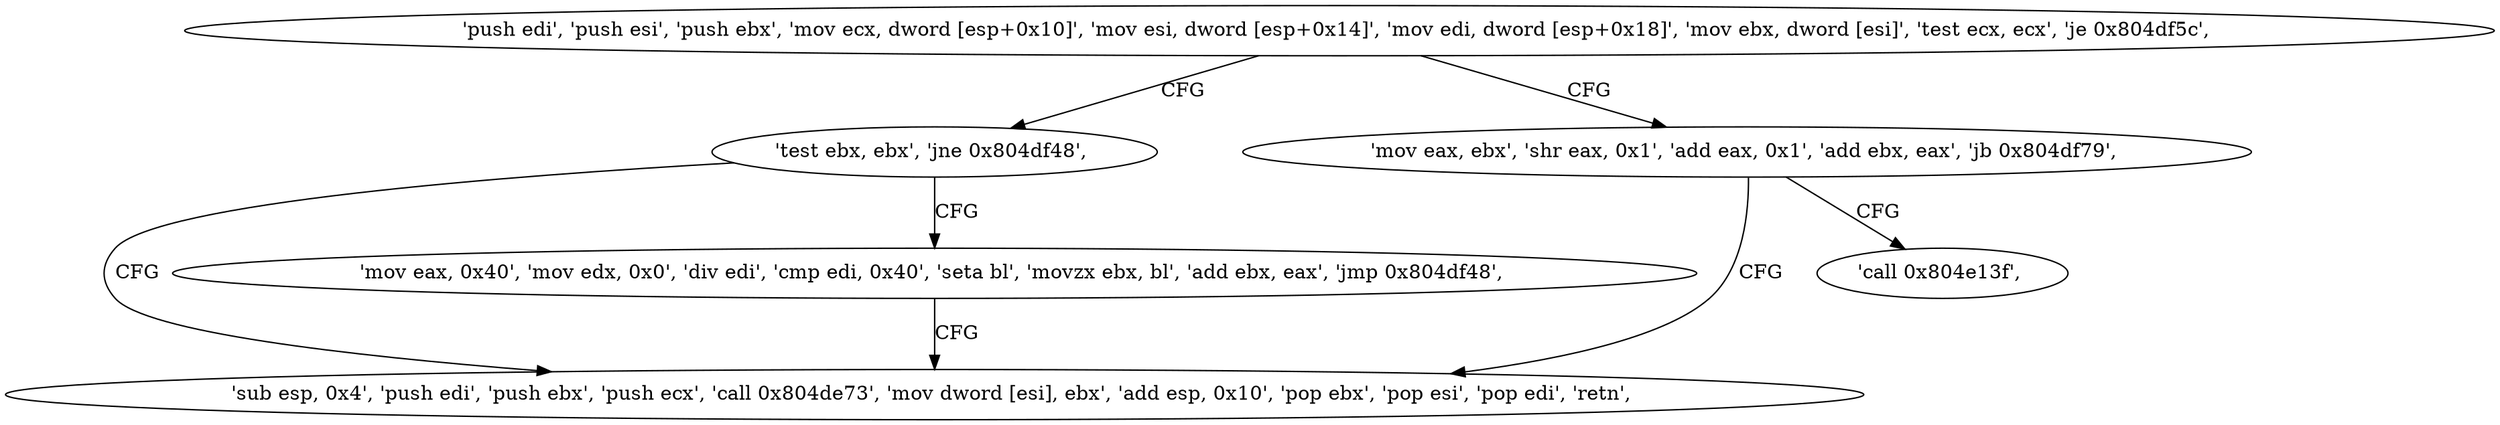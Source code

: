 digraph "func" {
"134537000" [label = "'push edi', 'push esi', 'push ebx', 'mov ecx, dword [esp+0x10]', 'mov esi, dword [esp+0x14]', 'mov edi, dword [esp+0x18]', 'mov ebx, dword [esi]', 'test ecx, ecx', 'je 0x804df5c', " ]
"134537052" [label = "'test ebx, ebx', 'jne 0x804df48', " ]
"134537021" [label = "'mov eax, ebx', 'shr eax, 0x1', 'add eax, 0x1', 'add ebx, eax', 'jb 0x804df79', " ]
"134537032" [label = "'sub esp, 0x4', 'push edi', 'push ebx', 'push ecx', 'call 0x804de73', 'mov dword [esi], ebx', 'add esp, 0x10', 'pop ebx', 'pop esi', 'pop edi', 'retn', " ]
"134537056" [label = "'mov eax, 0x40', 'mov edx, 0x0', 'div edi', 'cmp edi, 0x40', 'seta bl', 'movzx ebx, bl', 'add ebx, eax', 'jmp 0x804df48', " ]
"134537081" [label = "'call 0x804e13f', " ]
"134537000" -> "134537052" [ label = "CFG" ]
"134537000" -> "134537021" [ label = "CFG" ]
"134537052" -> "134537032" [ label = "CFG" ]
"134537052" -> "134537056" [ label = "CFG" ]
"134537021" -> "134537081" [ label = "CFG" ]
"134537021" -> "134537032" [ label = "CFG" ]
"134537056" -> "134537032" [ label = "CFG" ]
}
